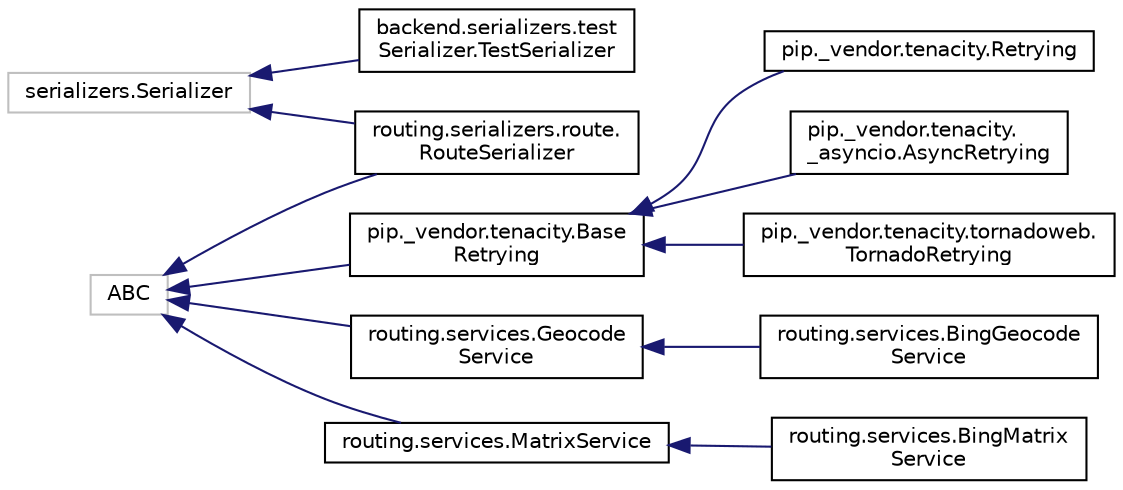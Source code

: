 digraph "Graphical Class Hierarchy"
{
 // LATEX_PDF_SIZE
  edge [fontname="Helvetica",fontsize="10",labelfontname="Helvetica",labelfontsize="10"];
  node [fontname="Helvetica",fontsize="10",shape=record];
  rankdir="LR";
  Node3297 [label="serializers.Serializer",height=0.2,width=0.4,color="grey75", fillcolor="white", style="filled",tooltip=" "];
  Node3297 -> Node0 [dir="back",color="midnightblue",fontsize="10",style="solid",fontname="Helvetica"];
  Node0 [label="backend.serializers.test\lSerializer.TestSerializer",height=0.2,width=0.4,color="black", fillcolor="white", style="filled",URL="$dc/da8/classbackend_1_1serializers_1_1test_serializer_1_1_test_serializer.html",tooltip=" "];
  Node3297 -> Node3299 [dir="back",color="midnightblue",fontsize="10",style="solid",fontname="Helvetica"];
  Node3299 [label="routing.serializers.route.\lRouteSerializer",height=0.2,width=0.4,color="black", fillcolor="white", style="filled",URL="$dd/da7/classrouting_1_1serializers_1_1route_1_1_route_serializer.html",tooltip=" "];
  Node3669 [label="ABC",height=0.2,width=0.4,color="grey75", fillcolor="white", style="filled",tooltip=" "];
  Node3669 -> Node3670 [dir="back",color="midnightblue",fontsize="10",style="solid",fontname="Helvetica"];
  Node3670 [label="pip._vendor.tenacity.Base\lRetrying",height=0.2,width=0.4,color="black", fillcolor="white", style="filled",URL="$d2/d69/classpip_1_1__vendor_1_1tenacity_1_1_base_retrying.html",tooltip=" "];
  Node3670 -> Node3671 [dir="back",color="midnightblue",fontsize="10",style="solid",fontname="Helvetica"];
  Node3671 [label="pip._vendor.tenacity.Retrying",height=0.2,width=0.4,color="black", fillcolor="white", style="filled",URL="$d3/d98/classpip_1_1__vendor_1_1tenacity_1_1_retrying.html",tooltip=" "];
  Node3670 -> Node3672 [dir="back",color="midnightblue",fontsize="10",style="solid",fontname="Helvetica"];
  Node3672 [label="pip._vendor.tenacity.\l_asyncio.AsyncRetrying",height=0.2,width=0.4,color="black", fillcolor="white", style="filled",URL="$da/d03/classpip_1_1__vendor_1_1tenacity_1_1__asyncio_1_1_async_retrying.html",tooltip=" "];
  Node3670 -> Node3673 [dir="back",color="midnightblue",fontsize="10",style="solid",fontname="Helvetica"];
  Node3673 [label="pip._vendor.tenacity.tornadoweb.\lTornadoRetrying",height=0.2,width=0.4,color="black", fillcolor="white", style="filled",URL="$da/d68/classpip_1_1__vendor_1_1tenacity_1_1tornadoweb_1_1_tornado_retrying.html",tooltip=" "];
  Node3669 -> Node3299 [dir="back",color="midnightblue",fontsize="10",style="solid",fontname="Helvetica"];
  Node3669 -> Node3674 [dir="back",color="midnightblue",fontsize="10",style="solid",fontname="Helvetica"];
  Node3674 [label="routing.services.Geocode\lService",height=0.2,width=0.4,color="black", fillcolor="white", style="filled",URL="$d8/df4/classrouting_1_1services_1_1_geocode_service.html",tooltip=" "];
  Node3674 -> Node3675 [dir="back",color="midnightblue",fontsize="10",style="solid",fontname="Helvetica"];
  Node3675 [label="routing.services.BingGeocode\lService",height=0.2,width=0.4,color="black", fillcolor="white", style="filled",URL="$dd/df7/classrouting_1_1services_1_1_bing_geocode_service.html",tooltip=" "];
  Node3669 -> Node3676 [dir="back",color="midnightblue",fontsize="10",style="solid",fontname="Helvetica"];
  Node3676 [label="routing.services.MatrixService",height=0.2,width=0.4,color="black", fillcolor="white", style="filled",URL="$d8/d8f/classrouting_1_1services_1_1_matrix_service.html",tooltip=" "];
  Node3676 -> Node3677 [dir="back",color="midnightblue",fontsize="10",style="solid",fontname="Helvetica"];
  Node3677 [label="routing.services.BingMatrix\lService",height=0.2,width=0.4,color="black", fillcolor="white", style="filled",URL="$d9/d6e/classrouting_1_1services_1_1_bing_matrix_service.html",tooltip=" "];
}
